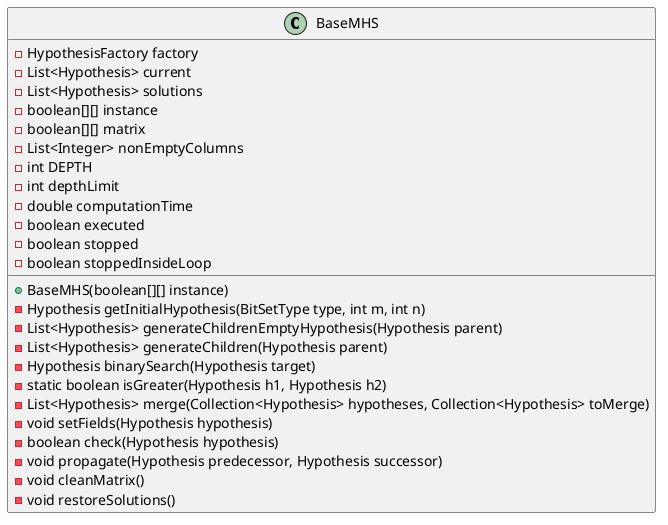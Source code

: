 @startuml BaseMHS

class BaseMHS {
    - HypothesisFactory factory
    - List<Hypothesis> current
    - List<Hypothesis> solutions
    - boolean[][] instance
    - boolean[][] matrix
    - List<Integer> nonEmptyColumns
    - int DEPTH
    - int depthLimit
    - double computationTime
    - boolean executed
    - boolean stopped
    - boolean stoppedInsideLoop

    + BaseMHS(boolean[][] instance)
    - Hypothesis getInitialHypothesis(BitSetType type, int m, int n)
    - List<Hypothesis> generateChildrenEmptyHypothesis(Hypothesis parent)
    - List<Hypothesis> generateChildren(Hypothesis parent)
    - Hypothesis binarySearch(Hypothesis target)
    - static boolean isGreater(Hypothesis h1, Hypothesis h2)
    - List<Hypothesis> merge(Collection<Hypothesis> hypotheses, Collection<Hypothesis> toMerge)
    - void setFields(Hypothesis hypothesis)
    - boolean check(Hypothesis hypothesis)
    - void propagate(Hypothesis predecessor, Hypothesis successor)
    - void cleanMatrix()
    - void restoreSolutions()
}
@enduml
